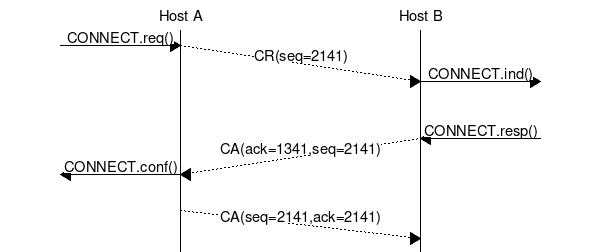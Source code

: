 msc{
      a [label="", linecolour=white],
      b [label="Host A", linecolour=black],
      z [label="", linecolour=white],
      c [label="Host B", linecolour=black],
      d [label="", linecolour=white];

      a=>b [ label = "CONNECT.req()" ] ,
      b>>c [ arcskip="1", label="CR(seq=2141)"];
      c=>d [ label = "CONNECT.ind()" ];

      |||;

      d=>c [ label = "CONNECT.resp()" ] ,
      c>>b [ arcskip="1", label="CA(ack=1341,seq=2141)"];
      b=>a [ label = "CONNECT.conf()"];

      b>>c [ arcskip="1", label="CA(seq=2141,ack=2141)"];
      |||;
}
